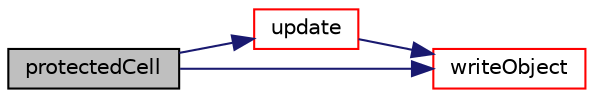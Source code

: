 digraph "protectedCell"
{
  bgcolor="transparent";
  edge [fontname="Helvetica",fontsize="10",labelfontname="Helvetica",labelfontsize="10"];
  node [fontname="Helvetica",fontsize="10",shape=record];
  rankdir="LR";
  Node1 [label="protectedCell",height=0.2,width=0.4,color="black", fillcolor="grey75", style="filled", fontcolor="black"];
  Node1 -> Node2 [color="midnightblue",fontsize="10",style="solid",fontname="Helvetica"];
  Node2 [label="update",height=0.2,width=0.4,color="red",URL="$a00606.html#aa2aac016e2bf7b5bd2b271786c2791aa",tooltip="Update the mesh for both mesh motion and topology change. "];
  Node2 -> Node3 [color="midnightblue",fontsize="10",style="solid",fontname="Helvetica"];
  Node3 [label="writeObject",height=0.2,width=0.4,color="red",URL="$a00606.html#aa4d5557147f7b9288cfbf5222d503307",tooltip="Write using given format, version and compression. "];
  Node1 -> Node3 [color="midnightblue",fontsize="10",style="solid",fontname="Helvetica"];
}
